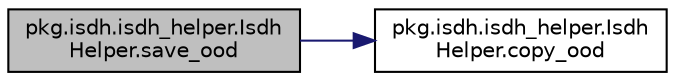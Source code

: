 digraph "pkg.isdh.isdh_helper.IsdhHelper.save_ood"
{
  edge [fontname="Helvetica",fontsize="10",labelfontname="Helvetica",labelfontsize="10"];
  node [fontname="Helvetica",fontsize="10",shape=record];
  rankdir="LR";
  Node17 [label="pkg.isdh.isdh_helper.Isdh\lHelper.save_ood",height=0.2,width=0.4,color="black", fillcolor="grey75", style="filled", fontcolor="black"];
  Node17 -> Node18 [color="midnightblue",fontsize="10",style="solid",fontname="Helvetica"];
  Node18 [label="pkg.isdh.isdh_helper.Isdh\lHelper.copy_ood",height=0.2,width=0.4,color="black", fillcolor="white", style="filled",URL="$classpkg_1_1isdh_1_1isdh__helper_1_1_isdh_helper.html#a29f5626ea7d778fcf3435232fce8a334"];
}
